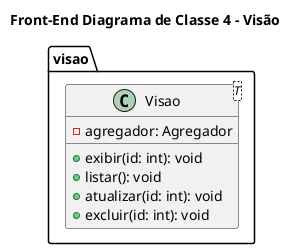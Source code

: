@startuml Diagrama_Classe_4
title Front-End Diagrama de Classe 4 - Visão

package visao {
  class Visao<T> {
    -agregador: Agregador
    +exibir(id: int): void
    +listar(): void
    +atualizar(id: int): void
    +excluir(id: int): void
  }
}
@enduml
